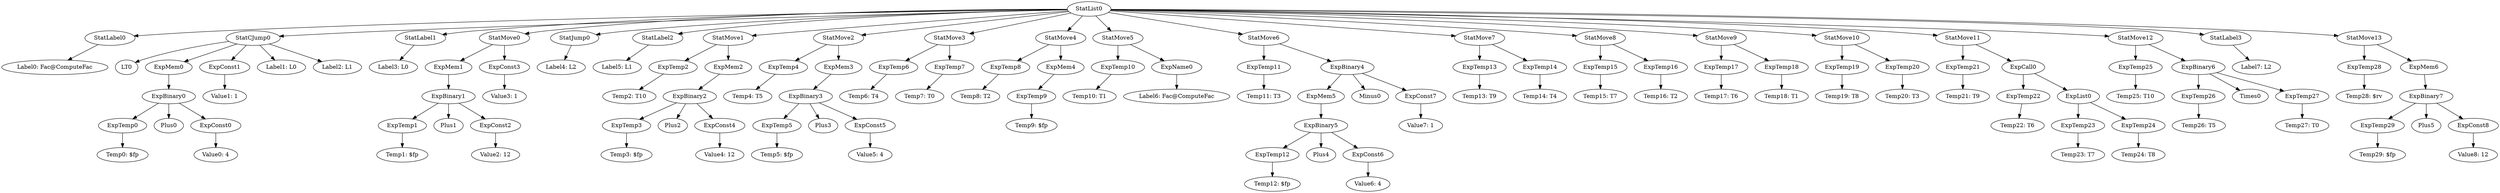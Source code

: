 digraph {
	ordering = out;
	ExpTemp29 -> "Temp29: $fp";
	StatMove13 -> ExpTemp28;
	StatMove13 -> ExpMem6;
	ExpTemp27 -> "Temp27: T0";
	ExpTemp26 -> "Temp26: T5";
	ExpTemp25 -> "Temp25: T10";
	ExpMem6 -> ExpBinary7;
	ExpTemp24 -> "Temp24: T8";
	ExpCall0 -> ExpTemp22;
	ExpCall0 -> ExpList0;
	StatMove11 -> ExpTemp21;
	StatMove11 -> ExpCall0;
	ExpTemp20 -> "Temp20: T3";
	StatMove10 -> ExpTemp19;
	StatMove10 -> ExpTemp20;
	StatMove9 -> ExpTemp17;
	StatMove9 -> ExpTemp18;
	ExpTemp21 -> "Temp21: T9";
	ExpTemp17 -> "Temp17: T6";
	ExpBinary6 -> ExpTemp26;
	ExpBinary6 -> Times0;
	ExpBinary6 -> ExpTemp27;
	ExpTemp16 -> "Temp16: T2";
	ExpTemp15 -> "Temp15: T7";
	ExpTemp28 -> "Temp28: $rv";
	ExpTemp14 -> "Temp14: T4";
	StatMove7 -> ExpTemp13;
	StatMove7 -> ExpTemp14;
	ExpTemp13 -> "Temp13: T9";
	ExpConst7 -> "Value7: 1";
	ExpTemp3 -> "Temp3: $fp";
	ExpTemp2 -> "Temp2: T10";
	ExpTemp10 -> "Temp10: T1";
	StatLabel2 -> "Label5: L1";
	StatJump0 -> "Label4: L2";
	StatLabel1 -> "Label3: L0";
	StatMove8 -> ExpTemp15;
	StatMove8 -> ExpTemp16;
	StatMove0 -> ExpMem1;
	StatMove0 -> ExpConst3;
	ExpConst3 -> "Value3: 1";
	ExpConst8 -> "Value8: 12";
	StatLabel3 -> "Label7: L2";
	ExpConst4 -> "Value4: 12";
	ExpList0 -> ExpTemp23;
	ExpList0 -> ExpTemp24;
	StatCJump0 -> LT0;
	StatCJump0 -> ExpMem0;
	StatCJump0 -> ExpConst1;
	StatCJump0 -> "Label1: L0";
	StatCJump0 -> "Label2: L1";
	StatMove1 -> ExpTemp2;
	StatMove1 -> ExpMem2;
	ExpBinary7 -> ExpTemp29;
	ExpBinary7 -> Plus5;
	ExpBinary7 -> ExpConst8;
	ExpTemp18 -> "Temp18: T1";
	ExpTemp8 -> "Temp8: T2";
	StatList0 -> StatLabel0;
	StatList0 -> StatCJump0;
	StatList0 -> StatLabel1;
	StatList0 -> StatMove0;
	StatList0 -> StatJump0;
	StatList0 -> StatLabel2;
	StatList0 -> StatMove1;
	StatList0 -> StatMove2;
	StatList0 -> StatMove3;
	StatList0 -> StatMove4;
	StatList0 -> StatMove5;
	StatList0 -> StatMove6;
	StatList0 -> StatMove7;
	StatList0 -> StatMove8;
	StatList0 -> StatMove9;
	StatList0 -> StatMove10;
	StatList0 -> StatMove11;
	StatList0 -> StatMove12;
	StatList0 -> StatLabel3;
	StatList0 -> StatMove13;
	ExpBinary2 -> ExpTemp3;
	ExpBinary2 -> Plus2;
	ExpBinary2 -> ExpConst4;
	ExpMem5 -> ExpBinary5;
	StatLabel0 -> "Label0: Fac@ComputeFac";
	ExpTemp23 -> "Temp23: T7";
	ExpBinary0 -> ExpTemp0;
	ExpBinary0 -> Plus0;
	ExpBinary0 -> ExpConst0;
	ExpMem4 -> ExpTemp9;
	ExpMem2 -> ExpBinary2;
	ExpTemp12 -> "Temp12: $fp";
	ExpBinary1 -> ExpTemp1;
	ExpBinary1 -> Plus1;
	ExpBinary1 -> ExpConst2;
	ExpMem0 -> ExpBinary0;
	StatMove4 -> ExpTemp8;
	StatMove4 -> ExpMem4;
	ExpConst1 -> "Value1: 1";
	ExpTemp1 -> "Temp1: $fp";
	ExpTemp5 -> "Temp5: $fp";
	ExpTemp4 -> "Temp4: T5";
	ExpTemp0 -> "Temp0: $fp";
	ExpTemp7 -> "Temp7: T0";
	ExpTemp19 -> "Temp19: T8";
	StatMove2 -> ExpTemp4;
	StatMove2 -> ExpMem3;
	StatMove12 -> ExpTemp25;
	StatMove12 -> ExpBinary6;
	ExpConst2 -> "Value2: 12";
	ExpBinary3 -> ExpTemp5;
	ExpBinary3 -> Plus3;
	ExpBinary3 -> ExpConst5;
	StatMove5 -> ExpTemp10;
	StatMove5 -> ExpName0;
	ExpConst5 -> "Value5: 4";
	ExpMem3 -> ExpBinary3;
	ExpTemp22 -> "Temp22: T6";
	StatMove3 -> ExpTemp6;
	StatMove3 -> ExpTemp7;
	ExpTemp11 -> "Temp11: T3";
	ExpTemp9 -> "Temp9: $fp";
	ExpName0 -> "Label6: Fac@ComputeFac";
	ExpTemp6 -> "Temp6: T4";
	StatMove6 -> ExpTemp11;
	StatMove6 -> ExpBinary4;
	ExpBinary5 -> ExpTemp12;
	ExpBinary5 -> Plus4;
	ExpBinary5 -> ExpConst6;
	ExpMem1 -> ExpBinary1;
	ExpConst6 -> "Value6: 4";
	ExpConst0 -> "Value0: 4";
	ExpBinary4 -> ExpMem5;
	ExpBinary4 -> Minus0;
	ExpBinary4 -> ExpConst7;
}

